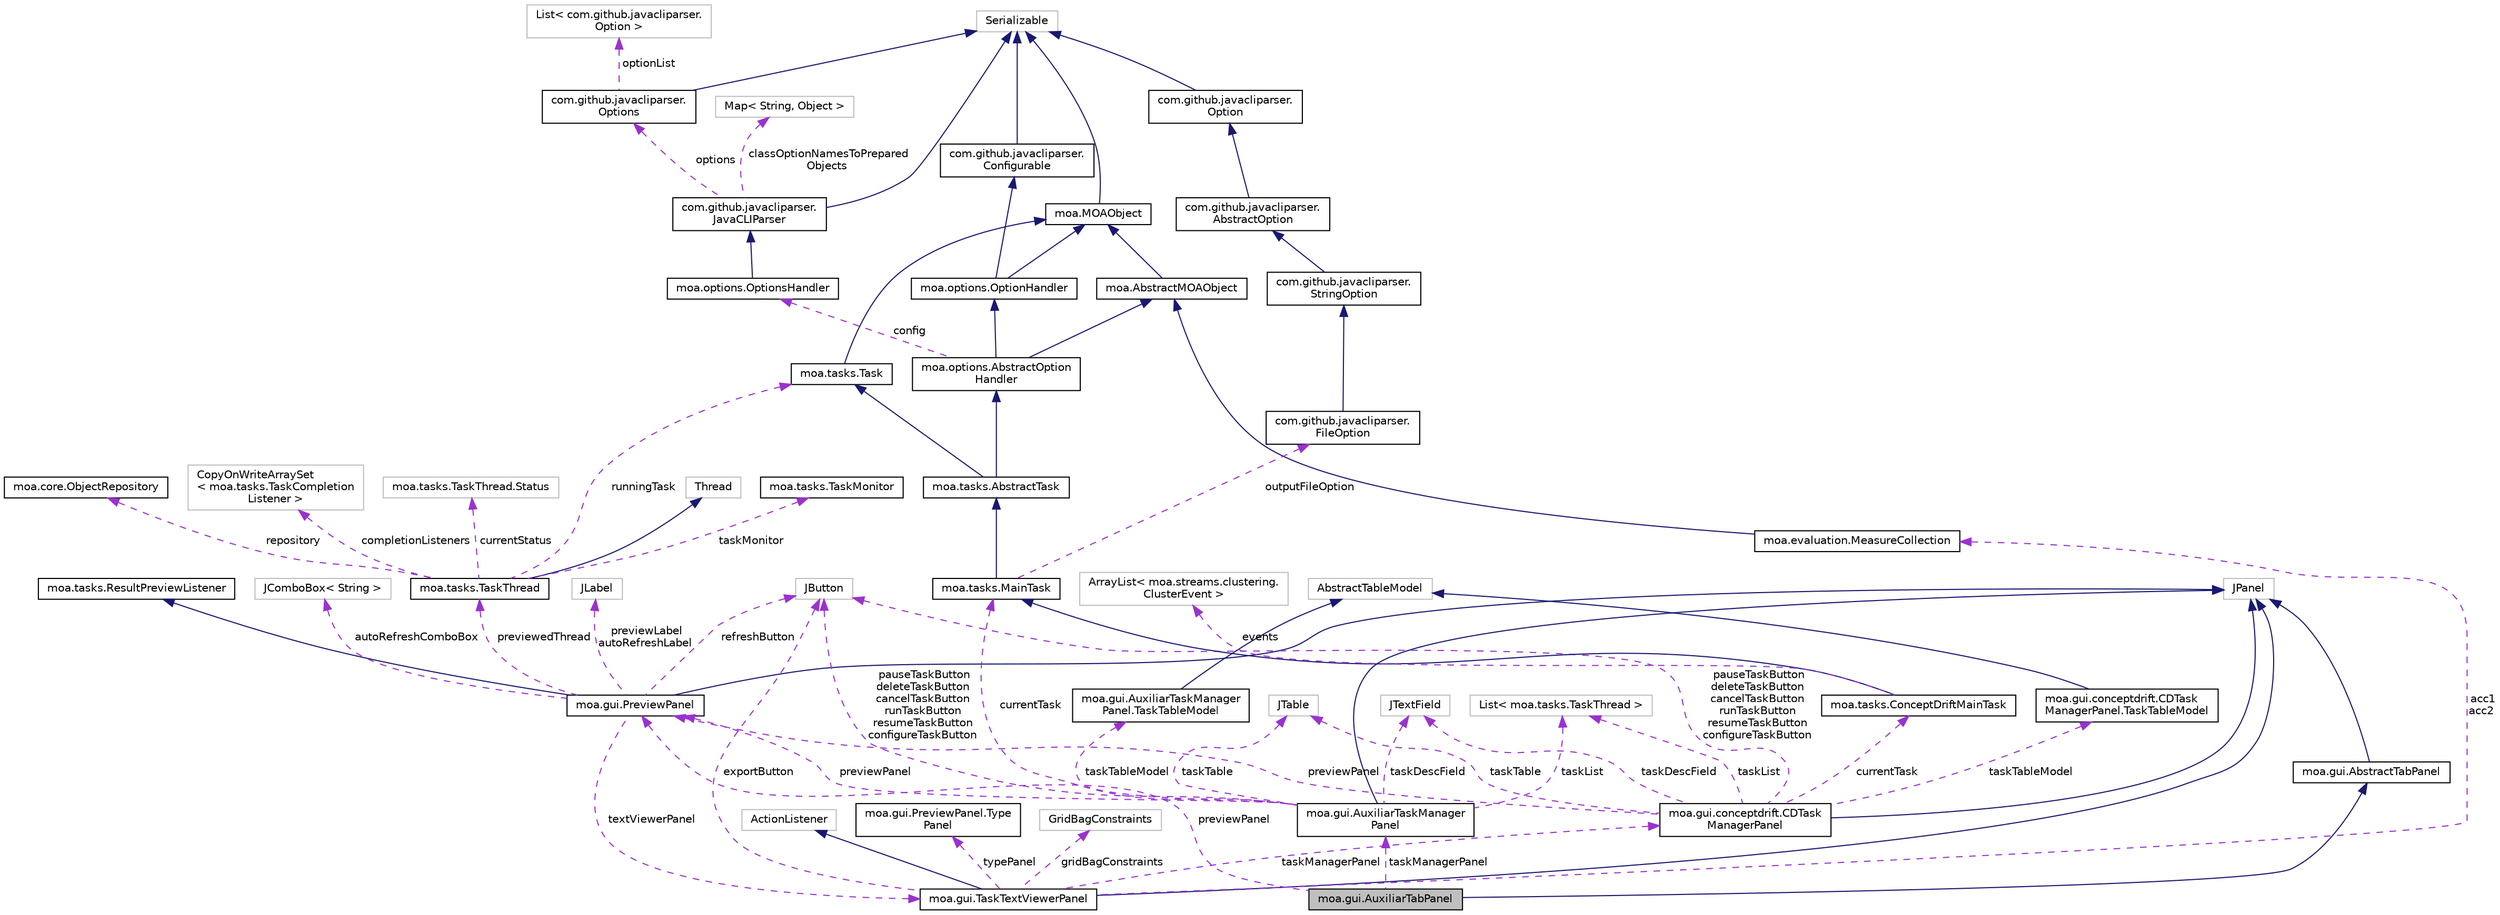 digraph "moa.gui.AuxiliarTabPanel"
{
 // LATEX_PDF_SIZE
  edge [fontname="Helvetica",fontsize="10",labelfontname="Helvetica",labelfontsize="10"];
  node [fontname="Helvetica",fontsize="10",shape=record];
  Node1 [label="moa.gui.AuxiliarTabPanel",height=0.2,width=0.4,color="black", fillcolor="grey75", style="filled", fontcolor="black",tooltip=" "];
  Node2 -> Node1 [dir="back",color="midnightblue",fontsize="10",style="solid"];
  Node2 [label="moa.gui.AbstractTabPanel",height=0.2,width=0.4,color="black", fillcolor="white", style="filled",URL="$classmoa_1_1gui_1_1_abstract_tab_panel.html",tooltip=" "];
  Node3 -> Node2 [dir="back",color="midnightblue",fontsize="10",style="solid"];
  Node3 [label="JPanel",height=0.2,width=0.4,color="grey75", fillcolor="white", style="filled",tooltip=" "];
  Node4 -> Node1 [dir="back",color="darkorchid3",fontsize="10",style="dashed",label=" taskManagerPanel" ];
  Node4 [label="moa.gui.AuxiliarTaskManager\lPanel",height=0.2,width=0.4,color="black", fillcolor="white", style="filled",URL="$classmoa_1_1gui_1_1_auxiliar_task_manager_panel.html",tooltip=" "];
  Node3 -> Node4 [dir="back",color="midnightblue",fontsize="10",style="solid"];
  Node5 -> Node4 [dir="back",color="darkorchid3",fontsize="10",style="dashed",label=" taskTableModel" ];
  Node5 [label="moa.gui.AuxiliarTaskManager\lPanel.TaskTableModel",height=0.2,width=0.4,color="black", fillcolor="white", style="filled",URL="$classmoa_1_1gui_1_1_auxiliar_task_manager_panel_1_1_task_table_model.html",tooltip=" "];
  Node6 -> Node5 [dir="back",color="midnightblue",fontsize="10",style="solid"];
  Node6 [label="AbstractTableModel",height=0.2,width=0.4,color="grey75", fillcolor="white", style="filled",tooltip=" "];
  Node7 -> Node4 [dir="back",color="darkorchid3",fontsize="10",style="dashed",label=" pauseTaskButton\ndeleteTaskButton\ncancelTaskButton\nrunTaskButton\nresumeTaskButton\nconfigureTaskButton" ];
  Node7 [label="JButton",height=0.2,width=0.4,color="grey75", fillcolor="white", style="filled",tooltip=" "];
  Node8 -> Node4 [dir="back",color="darkorchid3",fontsize="10",style="dashed",label=" previewPanel" ];
  Node8 [label="moa.gui.PreviewPanel",height=0.2,width=0.4,color="black", fillcolor="white", style="filled",URL="$classmoa_1_1gui_1_1_preview_panel.html",tooltip=" "];
  Node3 -> Node8 [dir="back",color="midnightblue",fontsize="10",style="solid"];
  Node9 -> Node8 [dir="back",color="midnightblue",fontsize="10",style="solid"];
  Node9 [label="moa.tasks.ResultPreviewListener",height=0.2,width=0.4,color="black", fillcolor="white", style="filled",URL="$interfacemoa_1_1tasks_1_1_result_preview_listener.html",tooltip=" "];
  Node10 -> Node8 [dir="back",color="darkorchid3",fontsize="10",style="dashed",label=" textViewerPanel" ];
  Node10 [label="moa.gui.TaskTextViewerPanel",height=0.2,width=0.4,color="black", fillcolor="white", style="filled",URL="$classmoa_1_1gui_1_1_task_text_viewer_panel.html",tooltip=" "];
  Node3 -> Node10 [dir="back",color="midnightblue",fontsize="10",style="solid"];
  Node11 -> Node10 [dir="back",color="midnightblue",fontsize="10",style="solid"];
  Node11 [label="ActionListener",height=0.2,width=0.4,color="grey75", fillcolor="white", style="filled",tooltip=" "];
  Node12 -> Node10 [dir="back",color="darkorchid3",fontsize="10",style="dashed",label=" typePanel" ];
  Node12 [label="moa.gui.PreviewPanel.Type\lPanel",height=0.2,width=0.4,color="black", fillcolor="white", style="filled",URL="$enummoa_1_1gui_1_1_preview_panel_1_1_type_panel.html",tooltip=" "];
  Node13 -> Node10 [dir="back",color="darkorchid3",fontsize="10",style="dashed",label=" gridBagConstraints" ];
  Node13 [label="GridBagConstraints",height=0.2,width=0.4,color="grey75", fillcolor="white", style="filled",tooltip=" "];
  Node7 -> Node10 [dir="back",color="darkorchid3",fontsize="10",style="dashed",label=" exportButton" ];
  Node14 -> Node10 [dir="back",color="darkorchid3",fontsize="10",style="dashed",label=" taskManagerPanel" ];
  Node14 [label="moa.gui.conceptdrift.CDTask\lManagerPanel",height=0.2,width=0.4,color="black", fillcolor="white", style="filled",URL="$classmoa_1_1gui_1_1conceptdrift_1_1_c_d_task_manager_panel.html",tooltip=" "];
  Node3 -> Node14 [dir="back",color="midnightblue",fontsize="10",style="solid"];
  Node15 -> Node14 [dir="back",color="darkorchid3",fontsize="10",style="dashed",label=" currentTask" ];
  Node15 [label="moa.tasks.ConceptDriftMainTask",height=0.2,width=0.4,color="black", fillcolor="white", style="filled",URL="$classmoa_1_1tasks_1_1_concept_drift_main_task.html",tooltip=" "];
  Node16 -> Node15 [dir="back",color="midnightblue",fontsize="10",style="solid"];
  Node16 [label="moa.tasks.MainTask",height=0.2,width=0.4,color="black", fillcolor="white", style="filled",URL="$classmoa_1_1tasks_1_1_main_task.html",tooltip=" "];
  Node17 -> Node16 [dir="back",color="midnightblue",fontsize="10",style="solid"];
  Node17 [label="moa.tasks.AbstractTask",height=0.2,width=0.4,color="black", fillcolor="white", style="filled",URL="$classmoa_1_1tasks_1_1_abstract_task.html",tooltip=" "];
  Node18 -> Node17 [dir="back",color="midnightblue",fontsize="10",style="solid"];
  Node18 [label="moa.options.AbstractOption\lHandler",height=0.2,width=0.4,color="black", fillcolor="white", style="filled",URL="$classmoa_1_1options_1_1_abstract_option_handler.html",tooltip=" "];
  Node19 -> Node18 [dir="back",color="midnightblue",fontsize="10",style="solid"];
  Node19 [label="moa.AbstractMOAObject",height=0.2,width=0.4,color="black", fillcolor="white", style="filled",URL="$classmoa_1_1_abstract_m_o_a_object.html",tooltip=" "];
  Node20 -> Node19 [dir="back",color="midnightblue",fontsize="10",style="solid"];
  Node20 [label="moa.MOAObject",height=0.2,width=0.4,color="black", fillcolor="white", style="filled",URL="$interfacemoa_1_1_m_o_a_object.html",tooltip=" "];
  Node21 -> Node20 [dir="back",color="midnightblue",fontsize="10",style="solid"];
  Node21 [label="Serializable",height=0.2,width=0.4,color="grey75", fillcolor="white", style="filled",tooltip=" "];
  Node22 -> Node18 [dir="back",color="midnightblue",fontsize="10",style="solid"];
  Node22 [label="moa.options.OptionHandler",height=0.2,width=0.4,color="black", fillcolor="white", style="filled",URL="$interfacemoa_1_1options_1_1_option_handler.html",tooltip=" "];
  Node20 -> Node22 [dir="back",color="midnightblue",fontsize="10",style="solid"];
  Node23 -> Node22 [dir="back",color="midnightblue",fontsize="10",style="solid"];
  Node23 [label="com.github.javacliparser.\lConfigurable",height=0.2,width=0.4,color="black", fillcolor="white", style="filled",URL="$interfacecom_1_1github_1_1javacliparser_1_1_configurable.html",tooltip=" "];
  Node21 -> Node23 [dir="back",color="midnightblue",fontsize="10",style="solid"];
  Node24 -> Node18 [dir="back",color="darkorchid3",fontsize="10",style="dashed",label=" config" ];
  Node24 [label="moa.options.OptionsHandler",height=0.2,width=0.4,color="black", fillcolor="white", style="filled",URL="$classmoa_1_1options_1_1_options_handler.html",tooltip=" "];
  Node25 -> Node24 [dir="back",color="midnightblue",fontsize="10",style="solid"];
  Node25 [label="com.github.javacliparser.\lJavaCLIParser",height=0.2,width=0.4,color="black", fillcolor="white", style="filled",URL="$classcom_1_1github_1_1javacliparser_1_1_java_c_l_i_parser.html",tooltip=" "];
  Node21 -> Node25 [dir="back",color="midnightblue",fontsize="10",style="solid"];
  Node26 -> Node25 [dir="back",color="darkorchid3",fontsize="10",style="dashed",label=" options" ];
  Node26 [label="com.github.javacliparser.\lOptions",height=0.2,width=0.4,color="black", fillcolor="white", style="filled",URL="$classcom_1_1github_1_1javacliparser_1_1_options.html",tooltip=" "];
  Node21 -> Node26 [dir="back",color="midnightblue",fontsize="10",style="solid"];
  Node27 -> Node26 [dir="back",color="darkorchid3",fontsize="10",style="dashed",label=" optionList" ];
  Node27 [label="List\< com.github.javacliparser.\lOption \>",height=0.2,width=0.4,color="grey75", fillcolor="white", style="filled",tooltip=" "];
  Node28 -> Node25 [dir="back",color="darkorchid3",fontsize="10",style="dashed",label=" classOptionNamesToPrepared\lObjects" ];
  Node28 [label="Map\< String, Object \>",height=0.2,width=0.4,color="grey75", fillcolor="white", style="filled",tooltip=" "];
  Node29 -> Node17 [dir="back",color="midnightblue",fontsize="10",style="solid"];
  Node29 [label="moa.tasks.Task",height=0.2,width=0.4,color="black", fillcolor="white", style="filled",URL="$interfacemoa_1_1tasks_1_1_task.html",tooltip=" "];
  Node20 -> Node29 [dir="back",color="midnightblue",fontsize="10",style="solid"];
  Node30 -> Node16 [dir="back",color="darkorchid3",fontsize="10",style="dashed",label=" outputFileOption" ];
  Node30 [label="com.github.javacliparser.\lFileOption",height=0.2,width=0.4,color="black", fillcolor="white", style="filled",URL="$classcom_1_1github_1_1javacliparser_1_1_file_option.html",tooltip=" "];
  Node31 -> Node30 [dir="back",color="midnightblue",fontsize="10",style="solid"];
  Node31 [label="com.github.javacliparser.\lStringOption",height=0.2,width=0.4,color="black", fillcolor="white", style="filled",URL="$classcom_1_1github_1_1javacliparser_1_1_string_option.html",tooltip=" "];
  Node32 -> Node31 [dir="back",color="midnightblue",fontsize="10",style="solid"];
  Node32 [label="com.github.javacliparser.\lAbstractOption",height=0.2,width=0.4,color="black", fillcolor="white", style="filled",URL="$classcom_1_1github_1_1javacliparser_1_1_abstract_option.html",tooltip=" "];
  Node33 -> Node32 [dir="back",color="midnightblue",fontsize="10",style="solid"];
  Node33 [label="com.github.javacliparser.\lOption",height=0.2,width=0.4,color="black", fillcolor="white", style="filled",URL="$interfacecom_1_1github_1_1javacliparser_1_1_option.html",tooltip=" "];
  Node21 -> Node33 [dir="back",color="midnightblue",fontsize="10",style="solid"];
  Node34 -> Node15 [dir="back",color="darkorchid3",fontsize="10",style="dashed",label=" events" ];
  Node34 [label="ArrayList\< moa.streams.clustering.\lClusterEvent \>",height=0.2,width=0.4,color="grey75", fillcolor="white", style="filled",tooltip=" "];
  Node7 -> Node14 [dir="back",color="darkorchid3",fontsize="10",style="dashed",label=" pauseTaskButton\ndeleteTaskButton\ncancelTaskButton\nrunTaskButton\nresumeTaskButton\nconfigureTaskButton" ];
  Node8 -> Node14 [dir="back",color="darkorchid3",fontsize="10",style="dashed",label=" previewPanel" ];
  Node35 -> Node14 [dir="back",color="darkorchid3",fontsize="10",style="dashed",label=" taskDescField" ];
  Node35 [label="JTextField",height=0.2,width=0.4,color="grey75", fillcolor="white", style="filled",tooltip=" "];
  Node36 -> Node14 [dir="back",color="darkorchid3",fontsize="10",style="dashed",label=" taskTableModel" ];
  Node36 [label="moa.gui.conceptdrift.CDTask\lManagerPanel.TaskTableModel",height=0.2,width=0.4,color="black", fillcolor="white", style="filled",URL="$classmoa_1_1gui_1_1conceptdrift_1_1_c_d_task_manager_panel_1_1_task_table_model.html",tooltip=" "];
  Node6 -> Node36 [dir="back",color="midnightblue",fontsize="10",style="solid"];
  Node37 -> Node14 [dir="back",color="darkorchid3",fontsize="10",style="dashed",label=" taskTable" ];
  Node37 [label="JTable",height=0.2,width=0.4,color="grey75", fillcolor="white", style="filled",tooltip=" "];
  Node38 -> Node14 [dir="back",color="darkorchid3",fontsize="10",style="dashed",label=" taskList" ];
  Node38 [label="List\< moa.tasks.TaskThread \>",height=0.2,width=0.4,color="grey75", fillcolor="white", style="filled",tooltip=" "];
  Node39 -> Node10 [dir="back",color="darkorchid3",fontsize="10",style="dashed",label=" acc1\nacc2" ];
  Node39 [label="moa.evaluation.MeasureCollection",height=0.2,width=0.4,color="black", fillcolor="white", style="filled",URL="$classmoa_1_1evaluation_1_1_measure_collection.html",tooltip=" "];
  Node19 -> Node39 [dir="back",color="midnightblue",fontsize="10",style="solid"];
  Node7 -> Node8 [dir="back",color="darkorchid3",fontsize="10",style="dashed",label=" refreshButton" ];
  Node40 -> Node8 [dir="back",color="darkorchid3",fontsize="10",style="dashed",label=" autoRefreshComboBox" ];
  Node40 [label="JComboBox\< String \>",height=0.2,width=0.4,color="grey75", fillcolor="white", style="filled",tooltip=" "];
  Node41 -> Node8 [dir="back",color="darkorchid3",fontsize="10",style="dashed",label=" previewedThread" ];
  Node41 [label="moa.tasks.TaskThread",height=0.2,width=0.4,color="black", fillcolor="white", style="filled",URL="$classmoa_1_1tasks_1_1_task_thread.html",tooltip=" "];
  Node42 -> Node41 [dir="back",color="midnightblue",fontsize="10",style="solid"];
  Node42 [label="Thread",height=0.2,width=0.4,color="grey75", fillcolor="white", style="filled",tooltip=" "];
  Node43 -> Node41 [dir="back",color="darkorchid3",fontsize="10",style="dashed",label=" taskMonitor" ];
  Node43 [label="moa.tasks.TaskMonitor",height=0.2,width=0.4,color="black", fillcolor="white", style="filled",URL="$interfacemoa_1_1tasks_1_1_task_monitor.html",tooltip=" "];
  Node44 -> Node41 [dir="back",color="darkorchid3",fontsize="10",style="dashed",label=" repository" ];
  Node44 [label="moa.core.ObjectRepository",height=0.2,width=0.4,color="black", fillcolor="white", style="filled",URL="$interfacemoa_1_1core_1_1_object_repository.html",tooltip=" "];
  Node45 -> Node41 [dir="back",color="darkorchid3",fontsize="10",style="dashed",label=" completionListeners" ];
  Node45 [label="CopyOnWriteArraySet\l\< moa.tasks.TaskCompletion\lListener \>",height=0.2,width=0.4,color="grey75", fillcolor="white", style="filled",tooltip=" "];
  Node46 -> Node41 [dir="back",color="darkorchid3",fontsize="10",style="dashed",label=" currentStatus" ];
  Node46 [label="moa.tasks.TaskThread.Status",height=0.2,width=0.4,color="grey75", fillcolor="white", style="filled",tooltip=" "];
  Node29 -> Node41 [dir="back",color="darkorchid3",fontsize="10",style="dashed",label=" runningTask" ];
  Node47 -> Node8 [dir="back",color="darkorchid3",fontsize="10",style="dashed",label=" previewLabel\nautoRefreshLabel" ];
  Node47 [label="JLabel",height=0.2,width=0.4,color="grey75", fillcolor="white", style="filled",tooltip=" "];
  Node35 -> Node4 [dir="back",color="darkorchid3",fontsize="10",style="dashed",label=" taskDescField" ];
  Node16 -> Node4 [dir="back",color="darkorchid3",fontsize="10",style="dashed",label=" currentTask" ];
  Node37 -> Node4 [dir="back",color="darkorchid3",fontsize="10",style="dashed",label=" taskTable" ];
  Node38 -> Node4 [dir="back",color="darkorchid3",fontsize="10",style="dashed",label=" taskList" ];
  Node8 -> Node1 [dir="back",color="darkorchid3",fontsize="10",style="dashed",label=" previewPanel" ];
}
